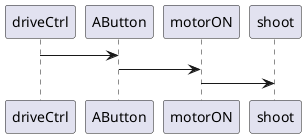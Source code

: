 @startuml
participant driveCtrl
participant AButton
participant motorON
participant shoot



driveCtrl -> AButton:
AButton -> motorON:
motorON -> shoot:


@endumlg